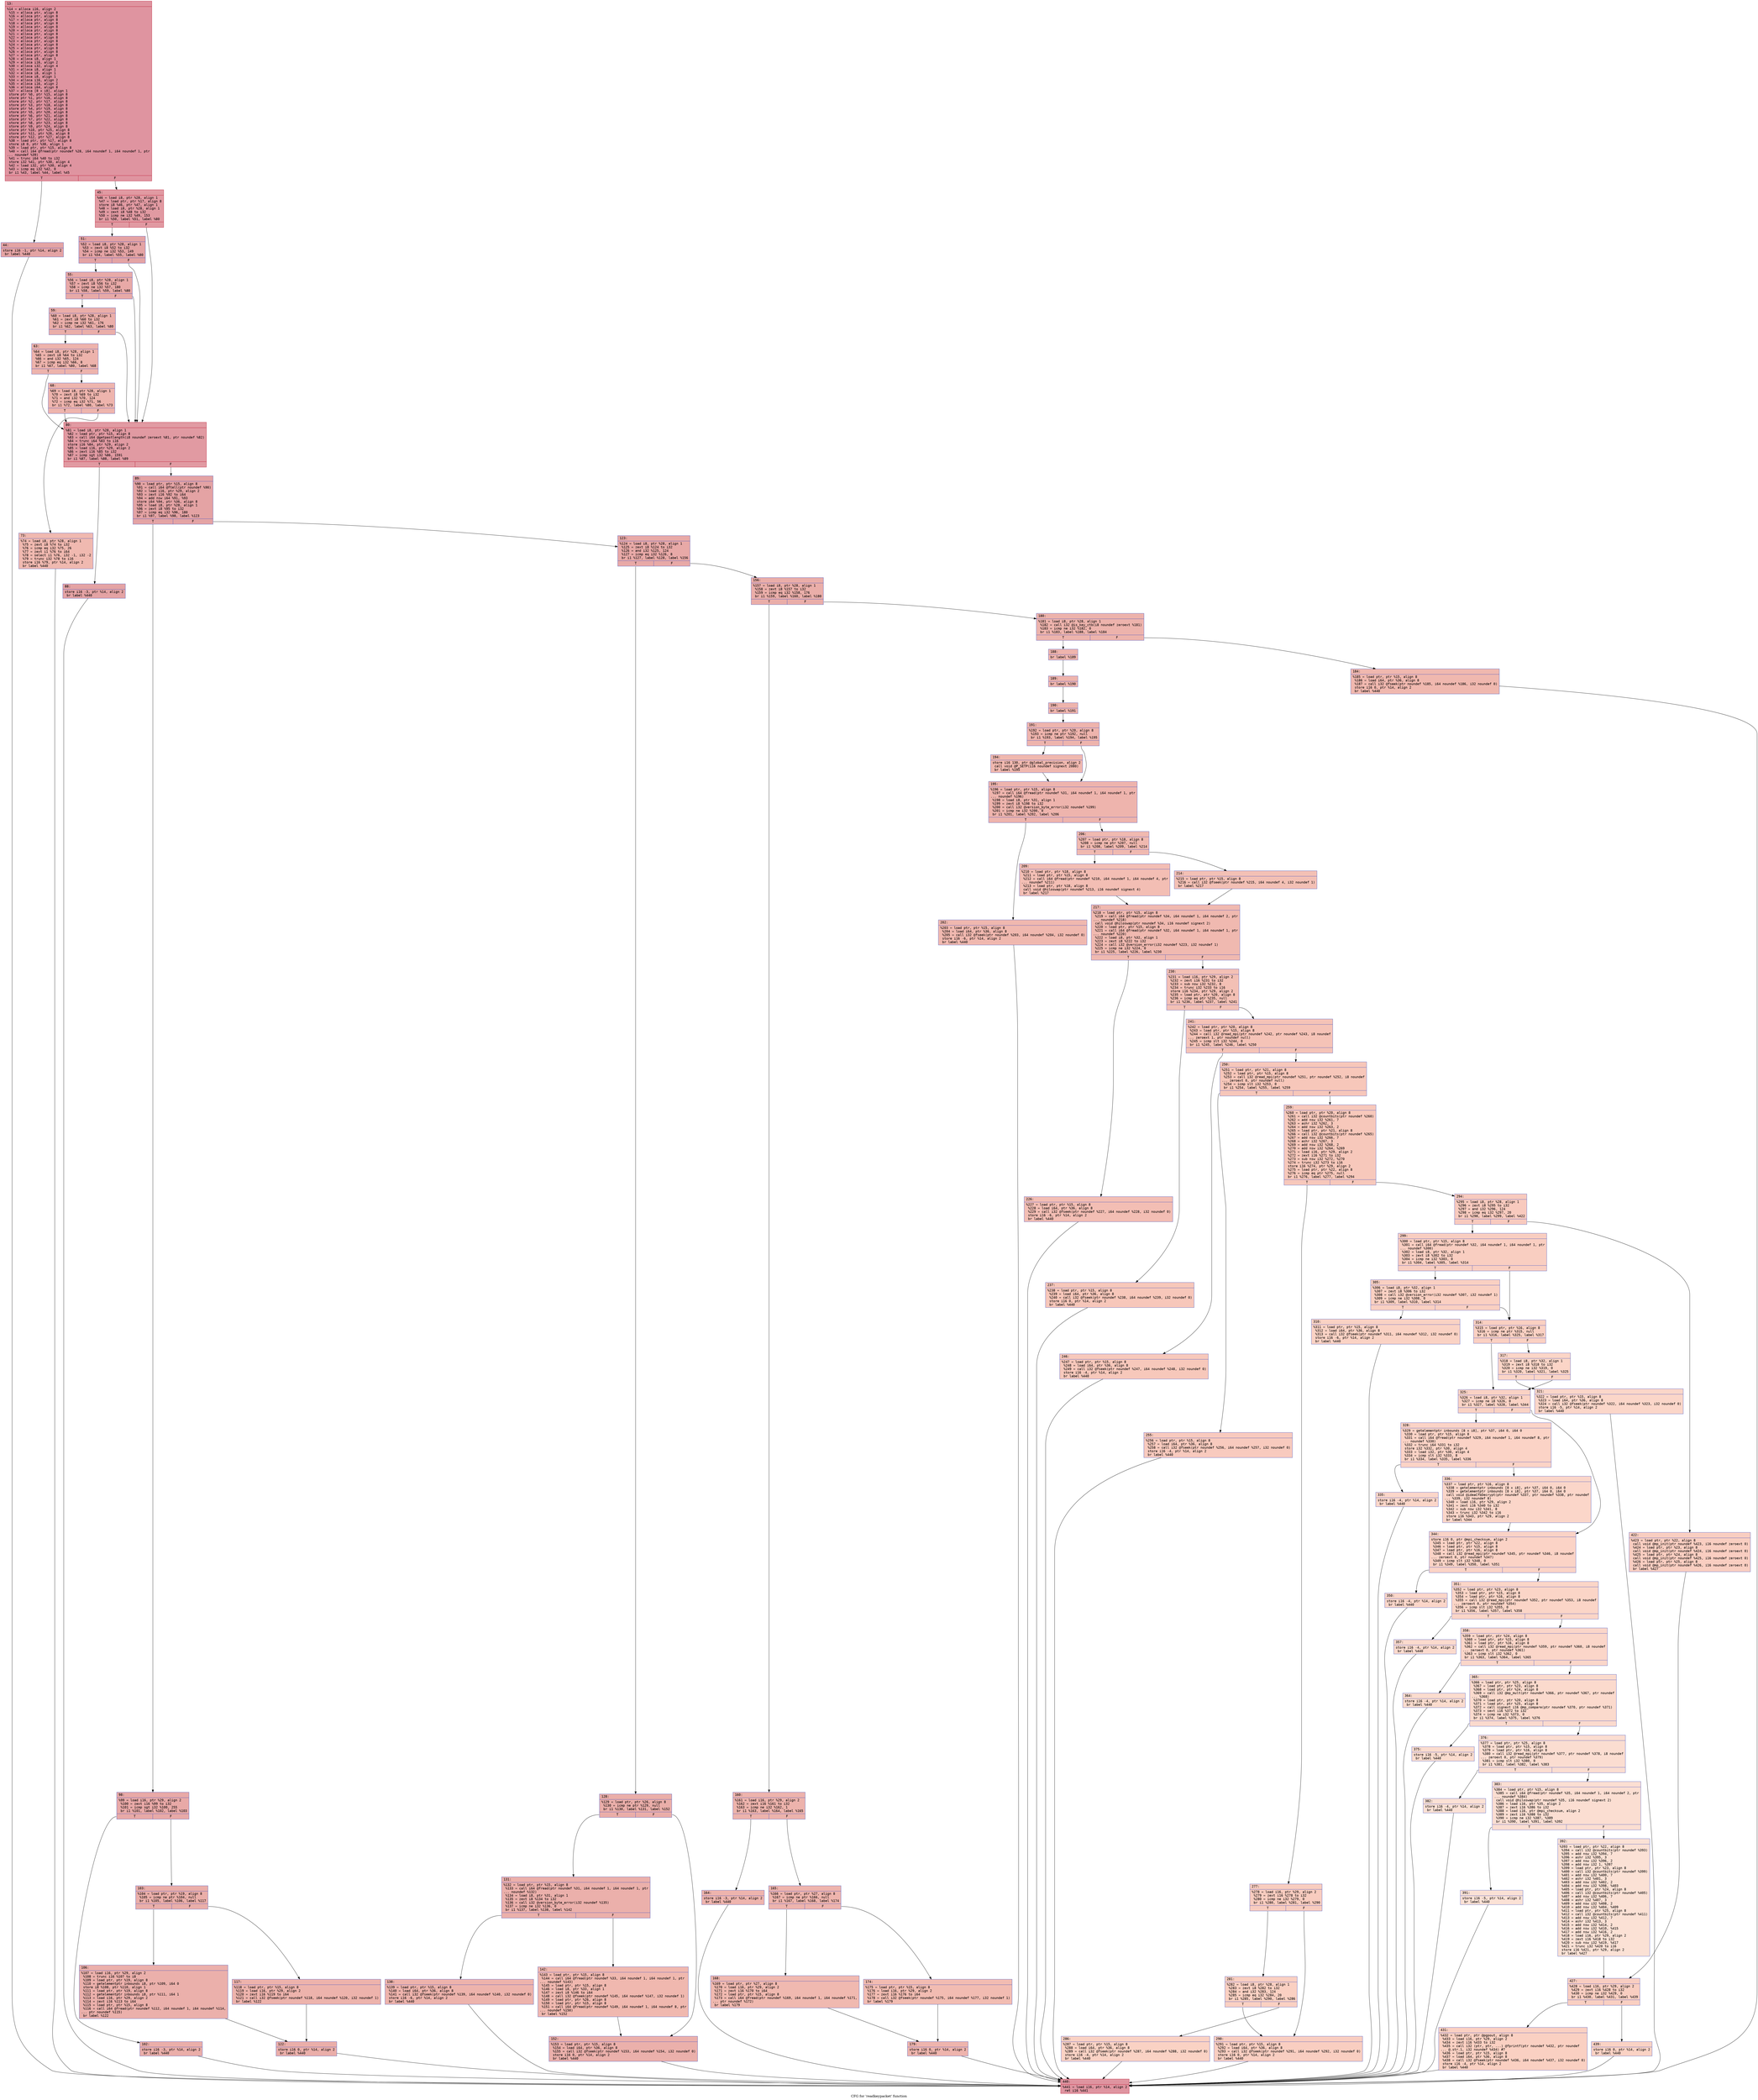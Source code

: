 digraph "CFG for 'readkeypacket' function" {
	label="CFG for 'readkeypacket' function";

	Node0x6000011f7a20 [shape=record,color="#b70d28ff", style=filled, fillcolor="#b70d2870" fontname="Courier",label="{13:\l|  %14 = alloca i16, align 2\l  %15 = alloca ptr, align 8\l  %16 = alloca ptr, align 8\l  %17 = alloca ptr, align 8\l  %18 = alloca ptr, align 8\l  %19 = alloca ptr, align 8\l  %20 = alloca ptr, align 8\l  %21 = alloca ptr, align 8\l  %22 = alloca ptr, align 8\l  %23 = alloca ptr, align 8\l  %24 = alloca ptr, align 8\l  %25 = alloca ptr, align 8\l  %26 = alloca ptr, align 8\l  %27 = alloca ptr, align 8\l  %28 = alloca i8, align 1\l  %29 = alloca i16, align 2\l  %30 = alloca i32, align 4\l  %31 = alloca i8, align 1\l  %32 = alloca i8, align 1\l  %33 = alloca i8, align 1\l  %34 = alloca i16, align 2\l  %35 = alloca i16, align 2\l  %36 = alloca i64, align 8\l  %37 = alloca [8 x i8], align 1\l  store ptr %0, ptr %15, align 8\l  store ptr %1, ptr %16, align 8\l  store ptr %2, ptr %17, align 8\l  store ptr %3, ptr %18, align 8\l  store ptr %4, ptr %19, align 8\l  store ptr %5, ptr %20, align 8\l  store ptr %6, ptr %21, align 8\l  store ptr %7, ptr %22, align 8\l  store ptr %8, ptr %23, align 8\l  store ptr %9, ptr %24, align 8\l  store ptr %10, ptr %25, align 8\l  store ptr %11, ptr %26, align 8\l  store ptr %12, ptr %27, align 8\l  %38 = load ptr, ptr %17, align 8\l  store i8 0, ptr %38, align 1\l  %39 = load ptr, ptr %15, align 8\l  %40 = call i64 @fread(ptr noundef %28, i64 noundef 1, i64 noundef 1, ptr\l... noundef %39)\l  %41 = trunc i64 %40 to i32\l  store i32 %41, ptr %30, align 4\l  %42 = load i32, ptr %30, align 4\l  %43 = icmp eq i32 %42, 0\l  br i1 %43, label %44, label %45\l|{<s0>T|<s1>F}}"];
	Node0x6000011f7a20:s0 -> Node0x6000011f7a70[tooltip="13 -> 44\nProbability 37.50%" ];
	Node0x6000011f7a20:s1 -> Node0x6000011f7ac0[tooltip="13 -> 45\nProbability 62.50%" ];
	Node0x6000011f7a70 [shape=record,color="#3d50c3ff", style=filled, fillcolor="#c32e3170" fontname="Courier",label="{44:\l|  store i16 -1, ptr %14, align 2\l  br label %440\l}"];
	Node0x6000011f7a70 -> Node0x6000011f14a0[tooltip="44 -> 440\nProbability 100.00%" ];
	Node0x6000011f7ac0 [shape=record,color="#b70d28ff", style=filled, fillcolor="#bb1b2c70" fontname="Courier",label="{45:\l|  %46 = load i8, ptr %28, align 1\l  %47 = load ptr, ptr %17, align 8\l  store i8 %46, ptr %47, align 1\l  %48 = load i8, ptr %28, align 1\l  %49 = zext i8 %48 to i32\l  %50 = icmp ne i32 %49, 153\l  br i1 %50, label %51, label %80\l|{<s0>T|<s1>F}}"];
	Node0x6000011f7ac0:s0 -> Node0x6000011f7b10[tooltip="45 -> 51\nProbability 50.00%" ];
	Node0x6000011f7ac0:s1 -> Node0x6000011f7cf0[tooltip="45 -> 80\nProbability 50.00%" ];
	Node0x6000011f7b10 [shape=record,color="#3d50c3ff", style=filled, fillcolor="#c32e3170" fontname="Courier",label="{51:\l|  %52 = load i8, ptr %28, align 1\l  %53 = zext i8 %52 to i32\l  %54 = icmp ne i32 %53, 149\l  br i1 %54, label %55, label %80\l|{<s0>T|<s1>F}}"];
	Node0x6000011f7b10:s0 -> Node0x6000011f7b60[tooltip="51 -> 55\nProbability 50.00%" ];
	Node0x6000011f7b10:s1 -> Node0x6000011f7cf0[tooltip="51 -> 80\nProbability 50.00%" ];
	Node0x6000011f7b60 [shape=record,color="#3d50c3ff", style=filled, fillcolor="#ca3b3770" fontname="Courier",label="{55:\l|  %56 = load i8, ptr %28, align 1\l  %57 = zext i8 %56 to i32\l  %58 = icmp ne i32 %57, 180\l  br i1 %58, label %59, label %80\l|{<s0>T|<s1>F}}"];
	Node0x6000011f7b60:s0 -> Node0x6000011f7bb0[tooltip="55 -> 59\nProbability 50.00%" ];
	Node0x6000011f7b60:s1 -> Node0x6000011f7cf0[tooltip="55 -> 80\nProbability 50.00%" ];
	Node0x6000011f7bb0 [shape=record,color="#3d50c3ff", style=filled, fillcolor="#d0473d70" fontname="Courier",label="{59:\l|  %60 = load i8, ptr %28, align 1\l  %61 = zext i8 %60 to i32\l  %62 = icmp ne i32 %61, 176\l  br i1 %62, label %63, label %80\l|{<s0>T|<s1>F}}"];
	Node0x6000011f7bb0:s0 -> Node0x6000011f7c00[tooltip="59 -> 63\nProbability 50.00%" ];
	Node0x6000011f7bb0:s1 -> Node0x6000011f7cf0[tooltip="59 -> 80\nProbability 50.00%" ];
	Node0x6000011f7c00 [shape=record,color="#3d50c3ff", style=filled, fillcolor="#d6524470" fontname="Courier",label="{63:\l|  %64 = load i8, ptr %28, align 1\l  %65 = zext i8 %64 to i32\l  %66 = and i32 %65, 124\l  %67 = icmp eq i32 %66, 8\l  br i1 %67, label %80, label %68\l|{<s0>T|<s1>F}}"];
	Node0x6000011f7c00:s0 -> Node0x6000011f7cf0[tooltip="63 -> 80\nProbability 50.00%" ];
	Node0x6000011f7c00:s1 -> Node0x6000011f7c50[tooltip="63 -> 68\nProbability 50.00%" ];
	Node0x6000011f7c50 [shape=record,color="#3d50c3ff", style=filled, fillcolor="#d8564670" fontname="Courier",label="{68:\l|  %69 = load i8, ptr %28, align 1\l  %70 = zext i8 %69 to i32\l  %71 = and i32 %70, 124\l  %72 = icmp eq i32 %71, 56\l  br i1 %72, label %80, label %73\l|{<s0>T|<s1>F}}"];
	Node0x6000011f7c50:s0 -> Node0x6000011f7cf0[tooltip="68 -> 80\nProbability 50.00%" ];
	Node0x6000011f7c50:s1 -> Node0x6000011f7ca0[tooltip="68 -> 73\nProbability 50.00%" ];
	Node0x6000011f7ca0 [shape=record,color="#3d50c3ff", style=filled, fillcolor="#de614d70" fontname="Courier",label="{73:\l|  %74 = load i8, ptr %28, align 1\l  %75 = zext i8 %74 to i32\l  %76 = icmp eq i32 %75, 26\l  %77 = zext i1 %76 to i64\l  %78 = select i1 %76, i32 -1, i32 -2\l  %79 = trunc i32 %78 to i16\l  store i16 %79, ptr %14, align 2\l  br label %440\l}"];
	Node0x6000011f7ca0 -> Node0x6000011f14a0[tooltip="73 -> 440\nProbability 100.00%" ];
	Node0x6000011f7cf0 [shape=record,color="#b70d28ff", style=filled, fillcolor="#bb1b2c70" fontname="Courier",label="{80:\l|  %81 = load i8, ptr %28, align 1\l  %82 = load ptr, ptr %15, align 8\l  %83 = call i64 @getpastlength(i8 noundef zeroext %81, ptr noundef %82)\l  %84 = trunc i64 %83 to i16\l  store i16 %84, ptr %29, align 2\l  %85 = load i16, ptr %29, align 2\l  %86 = zext i16 %85 to i32\l  %87 = icmp sgt i32 %86, 1591\l  br i1 %87, label %88, label %89\l|{<s0>T|<s1>F}}"];
	Node0x6000011f7cf0:s0 -> Node0x6000011f7d40[tooltip="80 -> 88\nProbability 50.00%" ];
	Node0x6000011f7cf0:s1 -> Node0x6000011f7d90[tooltip="80 -> 89\nProbability 50.00%" ];
	Node0x6000011f7d40 [shape=record,color="#3d50c3ff", style=filled, fillcolor="#c32e3170" fontname="Courier",label="{88:\l|  store i16 -3, ptr %14, align 2\l  br label %440\l}"];
	Node0x6000011f7d40 -> Node0x6000011f14a0[tooltip="88 -> 440\nProbability 100.00%" ];
	Node0x6000011f7d90 [shape=record,color="#3d50c3ff", style=filled, fillcolor="#c32e3170" fontname="Courier",label="{89:\l|  %90 = load ptr, ptr %15, align 8\l  %91 = call i64 @ftell(ptr noundef %90)\l  %92 = load i16, ptr %29, align 2\l  %93 = zext i16 %92 to i64\l  %94 = add nsw i64 %91, %93\l  store i64 %94, ptr %36, align 8\l  %95 = load i8, ptr %28, align 1\l  %96 = zext i8 %95 to i32\l  %97 = icmp eq i32 %96, 180\l  br i1 %97, label %98, label %123\l|{<s0>T|<s1>F}}"];
	Node0x6000011f7d90:s0 -> Node0x6000011f7de0[tooltip="89 -> 98\nProbability 50.00%" ];
	Node0x6000011f7d90:s1 -> Node0x6000011f0000[tooltip="89 -> 123\nProbability 50.00%" ];
	Node0x6000011f7de0 [shape=record,color="#3d50c3ff", style=filled, fillcolor="#ca3b3770" fontname="Courier",label="{98:\l|  %99 = load i16, ptr %29, align 2\l  %100 = zext i16 %99 to i32\l  %101 = icmp sgt i32 %100, 255\l  br i1 %101, label %102, label %103\l|{<s0>T|<s1>F}}"];
	Node0x6000011f7de0:s0 -> Node0x6000011f7e30[tooltip="98 -> 102\nProbability 50.00%" ];
	Node0x6000011f7de0:s1 -> Node0x6000011f7e80[tooltip="98 -> 103\nProbability 50.00%" ];
	Node0x6000011f7e30 [shape=record,color="#3d50c3ff", style=filled, fillcolor="#d0473d70" fontname="Courier",label="{102:\l|  store i16 -3, ptr %14, align 2\l  br label %440\l}"];
	Node0x6000011f7e30 -> Node0x6000011f14a0[tooltip="102 -> 440\nProbability 100.00%" ];
	Node0x6000011f7e80 [shape=record,color="#3d50c3ff", style=filled, fillcolor="#d0473d70" fontname="Courier",label="{103:\l|  %104 = load ptr, ptr %19, align 8\l  %105 = icmp ne ptr %104, null\l  br i1 %105, label %106, label %117\l|{<s0>T|<s1>F}}"];
	Node0x6000011f7e80:s0 -> Node0x6000011f7ed0[tooltip="103 -> 106\nProbability 62.50%" ];
	Node0x6000011f7e80:s1 -> Node0x6000011f7f20[tooltip="103 -> 117\nProbability 37.50%" ];
	Node0x6000011f7ed0 [shape=record,color="#3d50c3ff", style=filled, fillcolor="#d24b4070" fontname="Courier",label="{106:\l|  %107 = load i16, ptr %29, align 2\l  %108 = trunc i16 %107 to i8\l  %109 = load ptr, ptr %19, align 8\l  %110 = getelementptr inbounds i8, ptr %109, i64 0\l  store i8 %108, ptr %110, align 1\l  %111 = load ptr, ptr %19, align 8\l  %112 = getelementptr inbounds i8, ptr %111, i64 1\l  %113 = load i16, ptr %29, align 2\l  %114 = zext i16 %113 to i64\l  %115 = load ptr, ptr %15, align 8\l  %116 = call i64 @fread(ptr noundef %112, i64 noundef 1, i64 noundef %114,\l... ptr noundef %115)\l  br label %122\l}"];
	Node0x6000011f7ed0 -> Node0x6000011f7f70[tooltip="106 -> 122\nProbability 100.00%" ];
	Node0x6000011f7f20 [shape=record,color="#3d50c3ff", style=filled, fillcolor="#d6524470" fontname="Courier",label="{117:\l|  %118 = load ptr, ptr %15, align 8\l  %119 = load i16, ptr %29, align 2\l  %120 = zext i16 %119 to i64\l  %121 = call i32 @fseek(ptr noundef %118, i64 noundef %120, i32 noundef 1)\l  br label %122\l}"];
	Node0x6000011f7f20 -> Node0x6000011f7f70[tooltip="117 -> 122\nProbability 100.00%" ];
	Node0x6000011f7f70 [shape=record,color="#3d50c3ff", style=filled, fillcolor="#d0473d70" fontname="Courier",label="{122:\l|  store i16 0, ptr %14, align 2\l  br label %440\l}"];
	Node0x6000011f7f70 -> Node0x6000011f14a0[tooltip="122 -> 440\nProbability 100.00%" ];
	Node0x6000011f0000 [shape=record,color="#3d50c3ff", style=filled, fillcolor="#ca3b3770" fontname="Courier",label="{123:\l|  %124 = load i8, ptr %28, align 1\l  %125 = zext i8 %124 to i32\l  %126 = and i32 %125, 124\l  %127 = icmp eq i32 %126, 8\l  br i1 %127, label %128, label %156\l|{<s0>T|<s1>F}}"];
	Node0x6000011f0000:s0 -> Node0x6000011f0050[tooltip="123 -> 128\nProbability 50.00%" ];
	Node0x6000011f0000:s1 -> Node0x6000011f01e0[tooltip="123 -> 156\nProbability 50.00%" ];
	Node0x6000011f0050 [shape=record,color="#3d50c3ff", style=filled, fillcolor="#d0473d70" fontname="Courier",label="{128:\l|  %129 = load ptr, ptr %26, align 8\l  %130 = icmp ne ptr %129, null\l  br i1 %130, label %131, label %152\l|{<s0>T|<s1>F}}"];
	Node0x6000011f0050:s0 -> Node0x6000011f00a0[tooltip="128 -> 131\nProbability 62.50%" ];
	Node0x6000011f0050:s1 -> Node0x6000011f0190[tooltip="128 -> 152\nProbability 37.50%" ];
	Node0x6000011f00a0 [shape=record,color="#3d50c3ff", style=filled, fillcolor="#d24b4070" fontname="Courier",label="{131:\l|  %132 = load ptr, ptr %15, align 8\l  %133 = call i64 @fread(ptr noundef %31, i64 noundef 1, i64 noundef 1, ptr\l... noundef %132)\l  %134 = load i8, ptr %31, align 1\l  %135 = zext i8 %134 to i32\l  %136 = call i32 @version_byte_error(i32 noundef %135)\l  %137 = icmp ne i32 %136, 0\l  br i1 %137, label %138, label %142\l|{<s0>T|<s1>F}}"];
	Node0x6000011f00a0:s0 -> Node0x6000011f00f0[tooltip="131 -> 138\nProbability 62.50%" ];
	Node0x6000011f00a0:s1 -> Node0x6000011f0140[tooltip="131 -> 142\nProbability 37.50%" ];
	Node0x6000011f00f0 [shape=record,color="#3d50c3ff", style=filled, fillcolor="#d6524470" fontname="Courier",label="{138:\l|  %139 = load ptr, ptr %15, align 8\l  %140 = load i64, ptr %36, align 8\l  %141 = call i32 @fseek(ptr noundef %139, i64 noundef %140, i32 noundef 0)\l  store i16 -6, ptr %14, align 2\l  br label %440\l}"];
	Node0x6000011f00f0 -> Node0x6000011f14a0[tooltip="138 -> 440\nProbability 100.00%" ];
	Node0x6000011f0140 [shape=record,color="#3d50c3ff", style=filled, fillcolor="#dc5d4a70" fontname="Courier",label="{142:\l|  %143 = load ptr, ptr %15, align 8\l  %144 = call i64 @fread(ptr noundef %33, i64 noundef 1, i64 noundef 1, ptr\l... noundef %143)\l  %145 = load ptr, ptr %15, align 8\l  %146 = load i8, ptr %33, align 1\l  %147 = zext i8 %146 to i64\l  %148 = call i32 @fseek(ptr noundef %145, i64 noundef %147, i32 noundef 1)\l  %149 = load ptr, ptr %26, align 8\l  %150 = load ptr, ptr %15, align 8\l  %151 = call i64 @fread(ptr noundef %149, i64 noundef 1, i64 noundef 8, ptr\l... noundef %150)\l  br label %152\l}"];
	Node0x6000011f0140 -> Node0x6000011f0190[tooltip="142 -> 152\nProbability 100.00%" ];
	Node0x6000011f0190 [shape=record,color="#3d50c3ff", style=filled, fillcolor="#d24b4070" fontname="Courier",label="{152:\l|  %153 = load ptr, ptr %15, align 8\l  %154 = load i64, ptr %36, align 8\l  %155 = call i32 @fseek(ptr noundef %153, i64 noundef %154, i32 noundef 0)\l  store i16 0, ptr %14, align 2\l  br label %440\l}"];
	Node0x6000011f0190 -> Node0x6000011f14a0[tooltip="152 -> 440\nProbability 100.00%" ];
	Node0x6000011f01e0 [shape=record,color="#3d50c3ff", style=filled, fillcolor="#d0473d70" fontname="Courier",label="{156:\l|  %157 = load i8, ptr %28, align 1\l  %158 = zext i8 %157 to i32\l  %159 = icmp eq i32 %158, 176\l  br i1 %159, label %160, label %180\l|{<s0>T|<s1>F}}"];
	Node0x6000011f01e0:s0 -> Node0x6000011f0230[tooltip="156 -> 160\nProbability 50.00%" ];
	Node0x6000011f01e0:s1 -> Node0x6000011f0410[tooltip="156 -> 180\nProbability 50.00%" ];
	Node0x6000011f0230 [shape=record,color="#3d50c3ff", style=filled, fillcolor="#d6524470" fontname="Courier",label="{160:\l|  %161 = load i16, ptr %29, align 2\l  %162 = zext i16 %161 to i32\l  %163 = icmp ne i32 %162, 1\l  br i1 %163, label %164, label %165\l|{<s0>T|<s1>F}}"];
	Node0x6000011f0230:s0 -> Node0x6000011f0280[tooltip="160 -> 164\nProbability 50.00%" ];
	Node0x6000011f0230:s1 -> Node0x6000011f02d0[tooltip="160 -> 165\nProbability 50.00%" ];
	Node0x6000011f0280 [shape=record,color="#3d50c3ff", style=filled, fillcolor="#d8564670" fontname="Courier",label="{164:\l|  store i16 -3, ptr %14, align 2\l  br label %440\l}"];
	Node0x6000011f0280 -> Node0x6000011f14a0[tooltip="164 -> 440\nProbability 100.00%" ];
	Node0x6000011f02d0 [shape=record,color="#3d50c3ff", style=filled, fillcolor="#d8564670" fontname="Courier",label="{165:\l|  %166 = load ptr, ptr %27, align 8\l  %167 = icmp ne ptr %166, null\l  br i1 %167, label %168, label %174\l|{<s0>T|<s1>F}}"];
	Node0x6000011f02d0:s0 -> Node0x6000011f0320[tooltip="165 -> 168\nProbability 62.50%" ];
	Node0x6000011f02d0:s1 -> Node0x6000011f0370[tooltip="165 -> 174\nProbability 37.50%" ];
	Node0x6000011f0320 [shape=record,color="#3d50c3ff", style=filled, fillcolor="#de614d70" fontname="Courier",label="{168:\l|  %169 = load ptr, ptr %27, align 8\l  %170 = load i16, ptr %29, align 2\l  %171 = zext i16 %170 to i64\l  %172 = load ptr, ptr %15, align 8\l  %173 = call i64 @fread(ptr noundef %169, i64 noundef 1, i64 noundef %171,\l... ptr noundef %172)\l  br label %179\l}"];
	Node0x6000011f0320 -> Node0x6000011f03c0[tooltip="168 -> 179\nProbability 100.00%" ];
	Node0x6000011f0370 [shape=record,color="#3d50c3ff", style=filled, fillcolor="#e1675170" fontname="Courier",label="{174:\l|  %175 = load ptr, ptr %15, align 8\l  %176 = load i16, ptr %29, align 2\l  %177 = zext i16 %176 to i64\l  %178 = call i32 @fseek(ptr noundef %175, i64 noundef %177, i32 noundef 1)\l  br label %179\l}"];
	Node0x6000011f0370 -> Node0x6000011f03c0[tooltip="174 -> 179\nProbability 100.00%" ];
	Node0x6000011f03c0 [shape=record,color="#3d50c3ff", style=filled, fillcolor="#d8564670" fontname="Courier",label="{179:\l|  store i16 0, ptr %14, align 2\l  br label %440\l}"];
	Node0x6000011f03c0 -> Node0x6000011f14a0[tooltip="179 -> 440\nProbability 100.00%" ];
	Node0x6000011f0410 [shape=record,color="#3d50c3ff", style=filled, fillcolor="#d6524470" fontname="Courier",label="{180:\l|  %181 = load i8, ptr %28, align 1\l  %182 = call i32 @is_key_ctb(i8 noundef zeroext %181)\l  %183 = icmp ne i32 %182, 0\l  br i1 %183, label %188, label %184\l|{<s0>T|<s1>F}}"];
	Node0x6000011f0410:s0 -> Node0x6000011f04b0[tooltip="180 -> 188\nProbability 62.50%" ];
	Node0x6000011f0410:s1 -> Node0x6000011f0460[tooltip="180 -> 184\nProbability 37.50%" ];
	Node0x6000011f0460 [shape=record,color="#3d50c3ff", style=filled, fillcolor="#dc5d4a70" fontname="Courier",label="{184:\l|  %185 = load ptr, ptr %15, align 8\l  %186 = load i64, ptr %36, align 8\l  %187 = call i32 @fseek(ptr noundef %185, i64 noundef %186, i32 noundef 0)\l  store i16 0, ptr %14, align 2\l  br label %440\l}"];
	Node0x6000011f0460 -> Node0x6000011f14a0[tooltip="184 -> 440\nProbability 100.00%" ];
	Node0x6000011f04b0 [shape=record,color="#3d50c3ff", style=filled, fillcolor="#d8564670" fontname="Courier",label="{188:\l|  br label %189\l}"];
	Node0x6000011f04b0 -> Node0x6000011f0500[tooltip="188 -> 189\nProbability 100.00%" ];
	Node0x6000011f0500 [shape=record,color="#3d50c3ff", style=filled, fillcolor="#d8564670" fontname="Courier",label="{189:\l|  br label %190\l}"];
	Node0x6000011f0500 -> Node0x6000011f0550[tooltip="189 -> 190\nProbability 100.00%" ];
	Node0x6000011f0550 [shape=record,color="#3d50c3ff", style=filled, fillcolor="#d8564670" fontname="Courier",label="{190:\l|  br label %191\l}"];
	Node0x6000011f0550 -> Node0x6000011f05a0[tooltip="190 -> 191\nProbability 100.00%" ];
	Node0x6000011f05a0 [shape=record,color="#3d50c3ff", style=filled, fillcolor="#d8564670" fontname="Courier",label="{191:\l|  %192 = load ptr, ptr %20, align 8\l  %193 = icmp ne ptr %192, null\l  br i1 %193, label %194, label %195\l|{<s0>T|<s1>F}}"];
	Node0x6000011f05a0:s0 -> Node0x6000011f05f0[tooltip="191 -> 194\nProbability 62.50%" ];
	Node0x6000011f05a0:s1 -> Node0x6000011f0640[tooltip="191 -> 195\nProbability 37.50%" ];
	Node0x6000011f05f0 [shape=record,color="#3d50c3ff", style=filled, fillcolor="#dc5d4a70" fontname="Courier",label="{194:\l|  store i16 130, ptr @global_precision, align 2\l  call void @P_SETP(i16 noundef signext 2080)\l  br label %195\l}"];
	Node0x6000011f05f0 -> Node0x6000011f0640[tooltip="194 -> 195\nProbability 100.00%" ];
	Node0x6000011f0640 [shape=record,color="#3d50c3ff", style=filled, fillcolor="#d8564670" fontname="Courier",label="{195:\l|  %196 = load ptr, ptr %15, align 8\l  %197 = call i64 @fread(ptr noundef %31, i64 noundef 1, i64 noundef 1, ptr\l... noundef %196)\l  %198 = load i8, ptr %31, align 1\l  %199 = zext i8 %198 to i32\l  %200 = call i32 @version_byte_error(i32 noundef %199)\l  %201 = icmp ne i32 %200, 0\l  br i1 %201, label %202, label %206\l|{<s0>T|<s1>F}}"];
	Node0x6000011f0640:s0 -> Node0x6000011f0690[tooltip="195 -> 202\nProbability 62.50%" ];
	Node0x6000011f0640:s1 -> Node0x6000011f06e0[tooltip="195 -> 206\nProbability 37.50%" ];
	Node0x6000011f0690 [shape=record,color="#3d50c3ff", style=filled, fillcolor="#dc5d4a70" fontname="Courier",label="{202:\l|  %203 = load ptr, ptr %15, align 8\l  %204 = load i64, ptr %36, align 8\l  %205 = call i32 @fseek(ptr noundef %203, i64 noundef %204, i32 noundef 0)\l  store i16 -6, ptr %14, align 2\l  br label %440\l}"];
	Node0x6000011f0690 -> Node0x6000011f14a0[tooltip="202 -> 440\nProbability 100.00%" ];
	Node0x6000011f06e0 [shape=record,color="#3d50c3ff", style=filled, fillcolor="#de614d70" fontname="Courier",label="{206:\l|  %207 = load ptr, ptr %18, align 8\l  %208 = icmp ne ptr %207, null\l  br i1 %208, label %209, label %214\l|{<s0>T|<s1>F}}"];
	Node0x6000011f06e0:s0 -> Node0x6000011f0730[tooltip="206 -> 209\nProbability 62.50%" ];
	Node0x6000011f06e0:s1 -> Node0x6000011f0780[tooltip="206 -> 214\nProbability 37.50%" ];
	Node0x6000011f0730 [shape=record,color="#3d50c3ff", style=filled, fillcolor="#e36c5570" fontname="Courier",label="{209:\l|  %210 = load ptr, ptr %18, align 8\l  %211 = load ptr, ptr %15, align 8\l  %212 = call i64 @fread(ptr noundef %210, i64 noundef 1, i64 noundef 4, ptr\l... noundef %211)\l  %213 = load ptr, ptr %18, align 8\l  call void @hiloswap(ptr noundef %213, i16 noundef signext 4)\l  br label %217\l}"];
	Node0x6000011f0730 -> Node0x6000011f07d0[tooltip="209 -> 217\nProbability 100.00%" ];
	Node0x6000011f0780 [shape=record,color="#3d50c3ff", style=filled, fillcolor="#e5705870" fontname="Courier",label="{214:\l|  %215 = load ptr, ptr %15, align 8\l  %216 = call i32 @fseek(ptr noundef %215, i64 noundef 4, i32 noundef 1)\l  br label %217\l}"];
	Node0x6000011f0780 -> Node0x6000011f07d0[tooltip="214 -> 217\nProbability 100.00%" ];
	Node0x6000011f07d0 [shape=record,color="#3d50c3ff", style=filled, fillcolor="#de614d70" fontname="Courier",label="{217:\l|  %218 = load ptr, ptr %15, align 8\l  %219 = call i64 @fread(ptr noundef %34, i64 noundef 1, i64 noundef 2, ptr\l... noundef %218)\l  call void @hiloswap(ptr noundef %34, i16 noundef signext 2)\l  %220 = load ptr, ptr %15, align 8\l  %221 = call i64 @fread(ptr noundef %32, i64 noundef 1, i64 noundef 1, ptr\l... noundef %220)\l  %222 = load i8, ptr %32, align 1\l  %223 = zext i8 %222 to i32\l  %224 = call i32 @version_error(i32 noundef %223, i32 noundef 1)\l  %225 = icmp ne i32 %224, 0\l  br i1 %225, label %226, label %230\l|{<s0>T|<s1>F}}"];
	Node0x6000011f07d0:s0 -> Node0x6000011f0820[tooltip="217 -> 226\nProbability 62.50%" ];
	Node0x6000011f07d0:s1 -> Node0x6000011f0870[tooltip="217 -> 230\nProbability 37.50%" ];
	Node0x6000011f0820 [shape=record,color="#3d50c3ff", style=filled, fillcolor="#e36c5570" fontname="Courier",label="{226:\l|  %227 = load ptr, ptr %15, align 8\l  %228 = load i64, ptr %36, align 8\l  %229 = call i32 @fseek(ptr noundef %227, i64 noundef %228, i32 noundef 0)\l  store i16 -6, ptr %14, align 2\l  br label %440\l}"];
	Node0x6000011f0820 -> Node0x6000011f14a0[tooltip="226 -> 440\nProbability 100.00%" ];
	Node0x6000011f0870 [shape=record,color="#3d50c3ff", style=filled, fillcolor="#e5705870" fontname="Courier",label="{230:\l|  %231 = load i16, ptr %29, align 2\l  %232 = zext i16 %231 to i32\l  %233 = sub nsw i32 %232, 8\l  %234 = trunc i32 %233 to i16\l  store i16 %234, ptr %29, align 2\l  %235 = load ptr, ptr %20, align 8\l  %236 = icmp eq ptr %235, null\l  br i1 %236, label %237, label %241\l|{<s0>T|<s1>F}}"];
	Node0x6000011f0870:s0 -> Node0x6000011f08c0[tooltip="230 -> 237\nProbability 37.50%" ];
	Node0x6000011f0870:s1 -> Node0x6000011f0910[tooltip="230 -> 241\nProbability 62.50%" ];
	Node0x6000011f08c0 [shape=record,color="#3d50c3ff", style=filled, fillcolor="#ec7f6370" fontname="Courier",label="{237:\l|  %238 = load ptr, ptr %15, align 8\l  %239 = load i64, ptr %36, align 8\l  %240 = call i32 @fseek(ptr noundef %238, i64 noundef %239, i32 noundef 0)\l  store i16 0, ptr %14, align 2\l  br label %440\l}"];
	Node0x6000011f08c0 -> Node0x6000011f14a0[tooltip="237 -> 440\nProbability 100.00%" ];
	Node0x6000011f0910 [shape=record,color="#3d50c3ff", style=filled, fillcolor="#e8765c70" fontname="Courier",label="{241:\l|  %242 = load ptr, ptr %20, align 8\l  %243 = load ptr, ptr %15, align 8\l  %244 = call i32 @read_mpi(ptr noundef %242, ptr noundef %243, i8 noundef\l... zeroext 1, ptr noundef null)\l  %245 = icmp slt i32 %244, 0\l  br i1 %245, label %246, label %250\l|{<s0>T|<s1>F}}"];
	Node0x6000011f0910:s0 -> Node0x6000011f0960[tooltip="241 -> 246\nProbability 37.50%" ];
	Node0x6000011f0910:s1 -> Node0x6000011f09b0[tooltip="241 -> 250\nProbability 62.50%" ];
	Node0x6000011f0960 [shape=record,color="#3d50c3ff", style=filled, fillcolor="#ed836670" fontname="Courier",label="{246:\l|  %247 = load ptr, ptr %15, align 8\l  %248 = load i64, ptr %36, align 8\l  %249 = call i32 @fseek(ptr noundef %247, i64 noundef %248, i32 noundef 0)\l  store i16 -4, ptr %14, align 2\l  br label %440\l}"];
	Node0x6000011f0960 -> Node0x6000011f14a0[tooltip="246 -> 440\nProbability 100.00%" ];
	Node0x6000011f09b0 [shape=record,color="#3d50c3ff", style=filled, fillcolor="#ec7f6370" fontname="Courier",label="{250:\l|  %251 = load ptr, ptr %21, align 8\l  %252 = load ptr, ptr %15, align 8\l  %253 = call i32 @read_mpi(ptr noundef %251, ptr noundef %252, i8 noundef\l... zeroext 0, ptr noundef null)\l  %254 = icmp slt i32 %253, 0\l  br i1 %254, label %255, label %259\l|{<s0>T|<s1>F}}"];
	Node0x6000011f09b0:s0 -> Node0x6000011f0a00[tooltip="250 -> 255\nProbability 37.50%" ];
	Node0x6000011f09b0:s1 -> Node0x6000011f0a50[tooltip="250 -> 259\nProbability 62.50%" ];
	Node0x6000011f0a00 [shape=record,color="#3d50c3ff", style=filled, fillcolor="#ef886b70" fontname="Courier",label="{255:\l|  %256 = load ptr, ptr %15, align 8\l  %257 = load i64, ptr %36, align 8\l  %258 = call i32 @fseek(ptr noundef %256, i64 noundef %257, i32 noundef 0)\l  store i16 -4, ptr %14, align 2\l  br label %440\l}"];
	Node0x6000011f0a00 -> Node0x6000011f14a0[tooltip="255 -> 440\nProbability 100.00%" ];
	Node0x6000011f0a50 [shape=record,color="#3d50c3ff", style=filled, fillcolor="#ed836670" fontname="Courier",label="{259:\l|  %260 = load ptr, ptr %20, align 8\l  %261 = call i32 @countbits(ptr noundef %260)\l  %262 = add nsw i32 %261, 7\l  %263 = ashr i32 %262, 3\l  %264 = add nsw i32 %263, 2\l  %265 = load ptr, ptr %21, align 8\l  %266 = call i32 @countbits(ptr noundef %265)\l  %267 = add nsw i32 %266, 7\l  %268 = ashr i32 %267, 3\l  %269 = add nsw i32 %268, 2\l  %270 = add nsw i32 %264, %269\l  %271 = load i16, ptr %29, align 2\l  %272 = zext i16 %271 to i32\l  %273 = sub nsw i32 %272, %270\l  %274 = trunc i32 %273 to i16\l  store i16 %274, ptr %29, align 2\l  %275 = load ptr, ptr %22, align 8\l  %276 = icmp eq ptr %275, null\l  br i1 %276, label %277, label %294\l|{<s0>T|<s1>F}}"];
	Node0x6000011f0a50:s0 -> Node0x6000011f0aa0[tooltip="259 -> 277\nProbability 37.50%" ];
	Node0x6000011f0a50:s1 -> Node0x6000011f0be0[tooltip="259 -> 294\nProbability 62.50%" ];
	Node0x6000011f0aa0 [shape=record,color="#3d50c3ff", style=filled, fillcolor="#f08b6e70" fontname="Courier",label="{277:\l|  %278 = load i16, ptr %29, align 2\l  %279 = zext i16 %278 to i32\l  %280 = icmp ne i32 %279, 0\l  br i1 %280, label %281, label %290\l|{<s0>T|<s1>F}}"];
	Node0x6000011f0aa0:s0 -> Node0x6000011f0af0[tooltip="277 -> 281\nProbability 62.50%" ];
	Node0x6000011f0aa0:s1 -> Node0x6000011f0b90[tooltip="277 -> 290\nProbability 37.50%" ];
	Node0x6000011f0af0 [shape=record,color="#3d50c3ff", style=filled, fillcolor="#f3947570" fontname="Courier",label="{281:\l|  %282 = load i8, ptr %28, align 1\l  %283 = zext i8 %282 to i32\l  %284 = and i32 %283, 124\l  %285 = icmp eq i32 %284, 20\l  br i1 %285, label %290, label %286\l|{<s0>T|<s1>F}}"];
	Node0x6000011f0af0:s0 -> Node0x6000011f0b90[tooltip="281 -> 290\nProbability 50.00%" ];
	Node0x6000011f0af0:s1 -> Node0x6000011f0b40[tooltip="281 -> 286\nProbability 50.00%" ];
	Node0x6000011f0b40 [shape=record,color="#3d50c3ff", style=filled, fillcolor="#f4987a70" fontname="Courier",label="{286:\l|  %287 = load ptr, ptr %15, align 8\l  %288 = load i64, ptr %36, align 8\l  %289 = call i32 @fseek(ptr noundef %287, i64 noundef %288, i32 noundef 0)\l  store i16 -4, ptr %14, align 2\l  br label %440\l}"];
	Node0x6000011f0b40 -> Node0x6000011f14a0[tooltip="286 -> 440\nProbability 100.00%" ];
	Node0x6000011f0b90 [shape=record,color="#3d50c3ff", style=filled, fillcolor="#f2907270" fontname="Courier",label="{290:\l|  %291 = load ptr, ptr %15, align 8\l  %292 = load i64, ptr %36, align 8\l  %293 = call i32 @fseek(ptr noundef %291, i64 noundef %292, i32 noundef 0)\l  store i16 0, ptr %14, align 2\l  br label %440\l}"];
	Node0x6000011f0b90 -> Node0x6000011f14a0[tooltip="290 -> 440\nProbability 100.00%" ];
	Node0x6000011f0be0 [shape=record,color="#3d50c3ff", style=filled, fillcolor="#ef886b70" fontname="Courier",label="{294:\l|  %295 = load i8, ptr %28, align 1\l  %296 = zext i8 %295 to i32\l  %297 = and i32 %296, 124\l  %298 = icmp eq i32 %297, 20\l  br i1 %298, label %299, label %422\l|{<s0>T|<s1>F}}"];
	Node0x6000011f0be0:s0 -> Node0x6000011f0c30[tooltip="294 -> 299\nProbability 50.00%" ];
	Node0x6000011f0be0:s1 -> Node0x6000011f1360[tooltip="294 -> 422\nProbability 50.00%" ];
	Node0x6000011f0c30 [shape=record,color="#3d50c3ff", style=filled, fillcolor="#f2907270" fontname="Courier",label="{299:\l|  %300 = load ptr, ptr %15, align 8\l  %301 = call i64 @fread(ptr noundef %32, i64 noundef 1, i64 noundef 1, ptr\l... noundef %300)\l  %302 = load i8, ptr %32, align 1\l  %303 = zext i8 %302 to i32\l  %304 = icmp ne i32 %303, 0\l  br i1 %304, label %305, label %314\l|{<s0>T|<s1>F}}"];
	Node0x6000011f0c30:s0 -> Node0x6000011f0c80[tooltip="299 -> 305\nProbability 62.50%" ];
	Node0x6000011f0c30:s1 -> Node0x6000011f0d20[tooltip="299 -> 314\nProbability 37.50%" ];
	Node0x6000011f0c80 [shape=record,color="#3d50c3ff", style=filled, fillcolor="#f3947570" fontname="Courier",label="{305:\l|  %306 = load i8, ptr %32, align 1\l  %307 = zext i8 %306 to i32\l  %308 = call i32 @version_error(i32 noundef %307, i32 noundef 1)\l  %309 = icmp ne i32 %308, 0\l  br i1 %309, label %310, label %314\l|{<s0>T|<s1>F}}"];
	Node0x6000011f0c80:s0 -> Node0x6000011f0cd0[tooltip="305 -> 310\nProbability 62.50%" ];
	Node0x6000011f0c80:s1 -> Node0x6000011f0d20[tooltip="305 -> 314\nProbability 37.50%" ];
	Node0x6000011f0cd0 [shape=record,color="#3d50c3ff", style=filled, fillcolor="#f4987a70" fontname="Courier",label="{310:\l|  %311 = load ptr, ptr %15, align 8\l  %312 = load i64, ptr %36, align 8\l  %313 = call i32 @fseek(ptr noundef %311, i64 noundef %312, i32 noundef 0)\l  store i16 -6, ptr %14, align 2\l  br label %440\l}"];
	Node0x6000011f0cd0 -> Node0x6000011f14a0[tooltip="310 -> 440\nProbability 100.00%" ];
	Node0x6000011f0d20 [shape=record,color="#3d50c3ff", style=filled, fillcolor="#f3947570" fontname="Courier",label="{314:\l|  %315 = load ptr, ptr %16, align 8\l  %316 = icmp ne ptr %315, null\l  br i1 %316, label %325, label %317\l|{<s0>T|<s1>F}}"];
	Node0x6000011f0d20:s0 -> Node0x6000011f0e10[tooltip="314 -> 325\nProbability 62.50%" ];
	Node0x6000011f0d20:s1 -> Node0x6000011f0d70[tooltip="314 -> 317\nProbability 37.50%" ];
	Node0x6000011f0d70 [shape=record,color="#3d50c3ff", style=filled, fillcolor="#f5a08170" fontname="Courier",label="{317:\l|  %318 = load i8, ptr %32, align 1\l  %319 = zext i8 %318 to i32\l  %320 = icmp ne i32 %319, 0\l  br i1 %320, label %321, label %325\l|{<s0>T|<s1>F}}"];
	Node0x6000011f0d70:s0 -> Node0x6000011f0dc0[tooltip="317 -> 321\nProbability 62.50%" ];
	Node0x6000011f0d70:s1 -> Node0x6000011f0e10[tooltip="317 -> 325\nProbability 37.50%" ];
	Node0x6000011f0dc0 [shape=record,color="#3d50c3ff", style=filled, fillcolor="#f6a38570" fontname="Courier",label="{321:\l|  %322 = load ptr, ptr %15, align 8\l  %323 = load i64, ptr %36, align 8\l  %324 = call i32 @fseek(ptr noundef %322, i64 noundef %323, i32 noundef 0)\l  store i16 -5, ptr %14, align 2\l  br label %440\l}"];
	Node0x6000011f0dc0 -> Node0x6000011f14a0[tooltip="321 -> 440\nProbability 100.00%" ];
	Node0x6000011f0e10 [shape=record,color="#3d50c3ff", style=filled, fillcolor="#f4987a70" fontname="Courier",label="{325:\l|  %326 = load i8, ptr %32, align 1\l  %327 = icmp ne i8 %326, 0\l  br i1 %327, label %328, label %344\l|{<s0>T|<s1>F}}"];
	Node0x6000011f0e10:s0 -> Node0x6000011f0e60[tooltip="325 -> 328\nProbability 62.50%" ];
	Node0x6000011f0e10:s1 -> Node0x6000011f0f50[tooltip="325 -> 344\nProbability 37.50%" ];
	Node0x6000011f0e60 [shape=record,color="#3d50c3ff", style=filled, fillcolor="#f59c7d70" fontname="Courier",label="{328:\l|  %329 = getelementptr inbounds [8 x i8], ptr %37, i64 0, i64 0\l  %330 = load ptr, ptr %15, align 8\l  %331 = call i64 @fread(ptr noundef %329, i64 noundef 1, i64 noundef 8, ptr\l... noundef %330)\l  %332 = trunc i64 %331 to i32\l  store i32 %332, ptr %30, align 4\l  %333 = load i32, ptr %30, align 4\l  %334 = icmp slt i32 %333, 8\l  br i1 %334, label %335, label %336\l|{<s0>T|<s1>F}}"];
	Node0x6000011f0e60:s0 -> Node0x6000011f0eb0[tooltip="328 -> 335\nProbability 50.00%" ];
	Node0x6000011f0e60:s1 -> Node0x6000011f0f00[tooltip="328 -> 336\nProbability 50.00%" ];
	Node0x6000011f0eb0 [shape=record,color="#3d50c3ff", style=filled, fillcolor="#f6a38570" fontname="Courier",label="{335:\l|  store i16 -4, ptr %14, align 2\l  br label %440\l}"];
	Node0x6000011f0eb0 -> Node0x6000011f14a0[tooltip="335 -> 440\nProbability 100.00%" ];
	Node0x6000011f0f00 [shape=record,color="#3d50c3ff", style=filled, fillcolor="#f6a38570" fontname="Courier",label="{336:\l|  %337 = load ptr, ptr %16, align 8\l  %338 = getelementptr inbounds [8 x i8], ptr %37, i64 0, i64 0\l  %339 = getelementptr inbounds [8 x i8], ptr %37, i64 0, i64 0\l  call void @ideaCfbDecrypt(ptr noundef %337, ptr noundef %338, ptr noundef\l... %339, i32 noundef 8)\l  %340 = load i16, ptr %29, align 2\l  %341 = zext i16 %340 to i32\l  %342 = sub nsw i32 %341, 8\l  %343 = trunc i32 %342 to i16\l  store i16 %343, ptr %29, align 2\l  br label %344\l}"];
	Node0x6000011f0f00 -> Node0x6000011f0f50[tooltip="336 -> 344\nProbability 100.00%" ];
	Node0x6000011f0f50 [shape=record,color="#3d50c3ff", style=filled, fillcolor="#f59c7d70" fontname="Courier",label="{344:\l|  store i16 0, ptr @mpi_checksum, align 2\l  %345 = load ptr, ptr %22, align 8\l  %346 = load ptr, ptr %15, align 8\l  %347 = load ptr, ptr %16, align 8\l  %348 = call i32 @read_mpi(ptr noundef %345, ptr noundef %346, i8 noundef\l... zeroext 0, ptr noundef %347)\l  %349 = icmp slt i32 %348, 0\l  br i1 %349, label %350, label %351\l|{<s0>T|<s1>F}}"];
	Node0x6000011f0f50:s0 -> Node0x6000011f0fa0[tooltip="344 -> 350\nProbability 37.50%" ];
	Node0x6000011f0f50:s1 -> Node0x6000011f0ff0[tooltip="344 -> 351\nProbability 62.50%" ];
	Node0x6000011f0fa0 [shape=record,color="#3d50c3ff", style=filled, fillcolor="#f6a38570" fontname="Courier",label="{350:\l|  store i16 -4, ptr %14, align 2\l  br label %440\l}"];
	Node0x6000011f0fa0 -> Node0x6000011f14a0[tooltip="350 -> 440\nProbability 100.00%" ];
	Node0x6000011f0ff0 [shape=record,color="#3d50c3ff", style=filled, fillcolor="#f5a08170" fontname="Courier",label="{351:\l|  %352 = load ptr, ptr %23, align 8\l  %353 = load ptr, ptr %15, align 8\l  %354 = load ptr, ptr %16, align 8\l  %355 = call i32 @read_mpi(ptr noundef %352, ptr noundef %353, i8 noundef\l... zeroext 0, ptr noundef %354)\l  %356 = icmp slt i32 %355, 0\l  br i1 %356, label %357, label %358\l|{<s0>T|<s1>F}}"];
	Node0x6000011f0ff0:s0 -> Node0x6000011f1040[tooltip="351 -> 357\nProbability 37.50%" ];
	Node0x6000011f0ff0:s1 -> Node0x6000011f1090[tooltip="351 -> 358\nProbability 62.50%" ];
	Node0x6000011f1040 [shape=record,color="#3d50c3ff", style=filled, fillcolor="#f7ac8e70" fontname="Courier",label="{357:\l|  store i16 -4, ptr %14, align 2\l  br label %440\l}"];
	Node0x6000011f1040 -> Node0x6000011f14a0[tooltip="357 -> 440\nProbability 100.00%" ];
	Node0x6000011f1090 [shape=record,color="#3d50c3ff", style=filled, fillcolor="#f6a38570" fontname="Courier",label="{358:\l|  %359 = load ptr, ptr %24, align 8\l  %360 = load ptr, ptr %15, align 8\l  %361 = load ptr, ptr %16, align 8\l  %362 = call i32 @read_mpi(ptr noundef %359, ptr noundef %360, i8 noundef\l... zeroext 0, ptr noundef %361)\l  %363 = icmp slt i32 %362, 0\l  br i1 %363, label %364, label %365\l|{<s0>T|<s1>F}}"];
	Node0x6000011f1090:s0 -> Node0x6000011f10e0[tooltip="358 -> 364\nProbability 37.50%" ];
	Node0x6000011f1090:s1 -> Node0x6000011f1130[tooltip="358 -> 365\nProbability 62.50%" ];
	Node0x6000011f10e0 [shape=record,color="#3d50c3ff", style=filled, fillcolor="#f7af9170" fontname="Courier",label="{364:\l|  store i16 -4, ptr %14, align 2\l  br label %440\l}"];
	Node0x6000011f10e0 -> Node0x6000011f14a0[tooltip="364 -> 440\nProbability 100.00%" ];
	Node0x6000011f1130 [shape=record,color="#3d50c3ff", style=filled, fillcolor="#f7ac8e70" fontname="Courier",label="{365:\l|  %366 = load ptr, ptr %25, align 8\l  %367 = load ptr, ptr %23, align 8\l  %368 = load ptr, ptr %24, align 8\l  %369 = call i32 @mp_mult(ptr noundef %366, ptr noundef %367, ptr noundef\l... %368)\l  %370 = load ptr, ptr %20, align 8\l  %371 = load ptr, ptr %25, align 8\l  %372 = call signext i16 @mp_compare(ptr noundef %370, ptr noundef %371)\l  %373 = sext i16 %372 to i32\l  %374 = icmp ne i32 %373, 0\l  br i1 %374, label %375, label %376\l|{<s0>T|<s1>F}}"];
	Node0x6000011f1130:s0 -> Node0x6000011f1180[tooltip="365 -> 375\nProbability 62.50%" ];
	Node0x6000011f1130:s1 -> Node0x6000011f11d0[tooltip="365 -> 376\nProbability 37.50%" ];
	Node0x6000011f1180 [shape=record,color="#3d50c3ff", style=filled, fillcolor="#f7af9170" fontname="Courier",label="{375:\l|  store i16 -5, ptr %14, align 2\l  br label %440\l}"];
	Node0x6000011f1180 -> Node0x6000011f14a0[tooltip="375 -> 440\nProbability 100.00%" ];
	Node0x6000011f11d0 [shape=record,color="#3d50c3ff", style=filled, fillcolor="#f7b39670" fontname="Courier",label="{376:\l|  %377 = load ptr, ptr %25, align 8\l  %378 = load ptr, ptr %15, align 8\l  %379 = load ptr, ptr %16, align 8\l  %380 = call i32 @read_mpi(ptr noundef %377, ptr noundef %378, i8 noundef\l... zeroext 0, ptr noundef %379)\l  %381 = icmp slt i32 %380, 0\l  br i1 %381, label %382, label %383\l|{<s0>T|<s1>F}}"];
	Node0x6000011f11d0:s0 -> Node0x6000011f1220[tooltip="376 -> 382\nProbability 37.50%" ];
	Node0x6000011f11d0:s1 -> Node0x6000011f1270[tooltip="376 -> 383\nProbability 62.50%" ];
	Node0x6000011f1220 [shape=record,color="#3d50c3ff", style=filled, fillcolor="#f7bca170" fontname="Courier",label="{382:\l|  store i16 -4, ptr %14, align 2\l  br label %440\l}"];
	Node0x6000011f1220 -> Node0x6000011f14a0[tooltip="382 -> 440\nProbability 100.00%" ];
	Node0x6000011f1270 [shape=record,color="#3d50c3ff", style=filled, fillcolor="#f7b59970" fontname="Courier",label="{383:\l|  %384 = load ptr, ptr %15, align 8\l  %385 = call i64 @fread(ptr noundef %35, i64 noundef 1, i64 noundef 2, ptr\l... noundef %384)\l  call void @hiloswap(ptr noundef %35, i16 noundef signext 2)\l  %386 = load i16, ptr %35, align 2\l  %387 = zext i16 %386 to i32\l  %388 = load i16, ptr @mpi_checksum, align 2\l  %389 = zext i16 %388 to i32\l  %390 = icmp ne i32 %387, %389\l  br i1 %390, label %391, label %392\l|{<s0>T|<s1>F}}"];
	Node0x6000011f1270:s0 -> Node0x6000011f12c0[tooltip="383 -> 391\nProbability 50.00%" ];
	Node0x6000011f1270:s1 -> Node0x6000011f1310[tooltip="383 -> 392\nProbability 50.00%" ];
	Node0x6000011f12c0 [shape=record,color="#3d50c3ff", style=filled, fillcolor="#f7bca170" fontname="Courier",label="{391:\l|  store i16 -5, ptr %14, align 2\l  br label %440\l}"];
	Node0x6000011f12c0 -> Node0x6000011f14a0[tooltip="391 -> 440\nProbability 100.00%" ];
	Node0x6000011f1310 [shape=record,color="#3d50c3ff", style=filled, fillcolor="#f7bca170" fontname="Courier",label="{392:\l|  %393 = load ptr, ptr %22, align 8\l  %394 = call i32 @countbits(ptr noundef %393)\l  %395 = add nsw i32 %394, 7\l  %396 = ashr i32 %395, 3\l  %397 = add nsw i32 %396, 2\l  %398 = add nsw i32 1, %397\l  %399 = load ptr, ptr %23, align 8\l  %400 = call i32 @countbits(ptr noundef %399)\l  %401 = add nsw i32 %400, 7\l  %402 = ashr i32 %401, 3\l  %403 = add nsw i32 %402, 2\l  %404 = add nsw i32 %398, %403\l  %405 = load ptr, ptr %24, align 8\l  %406 = call i32 @countbits(ptr noundef %405)\l  %407 = add nsw i32 %406, 7\l  %408 = ashr i32 %407, 3\l  %409 = add nsw i32 %408, 2\l  %410 = add nsw i32 %404, %409\l  %411 = load ptr, ptr %25, align 8\l  %412 = call i32 @countbits(ptr noundef %411)\l  %413 = add nsw i32 %412, 7\l  %414 = ashr i32 %413, 3\l  %415 = add nsw i32 %414, 2\l  %416 = add nsw i32 %410, %415\l  %417 = add nsw i32 %416, 2\l  %418 = load i16, ptr %29, align 2\l  %419 = zext i16 %418 to i32\l  %420 = sub nsw i32 %419, %417\l  %421 = trunc i32 %420 to i16\l  store i16 %421, ptr %29, align 2\l  br label %427\l}"];
	Node0x6000011f1310 -> Node0x6000011f13b0[tooltip="392 -> 427\nProbability 100.00%" ];
	Node0x6000011f1360 [shape=record,color="#3d50c3ff", style=filled, fillcolor="#f2907270" fontname="Courier",label="{422:\l|  %423 = load ptr, ptr %22, align 8\l  call void @mp_init(ptr noundef %423, i16 noundef zeroext 0)\l  %424 = load ptr, ptr %23, align 8\l  call void @mp_init(ptr noundef %424, i16 noundef zeroext 0)\l  %425 = load ptr, ptr %24, align 8\l  call void @mp_init(ptr noundef %425, i16 noundef zeroext 0)\l  %426 = load ptr, ptr %25, align 8\l  call void @mp_init(ptr noundef %426, i16 noundef zeroext 0)\l  br label %427\l}"];
	Node0x6000011f1360 -> Node0x6000011f13b0[tooltip="422 -> 427\nProbability 100.00%" ];
	Node0x6000011f13b0 [shape=record,color="#3d50c3ff", style=filled, fillcolor="#f2907270" fontname="Courier",label="{427:\l|  %428 = load i16, ptr %29, align 2\l  %429 = zext i16 %428 to i32\l  %430 = icmp ne i32 %429, 0\l  br i1 %430, label %431, label %439\l|{<s0>T|<s1>F}}"];
	Node0x6000011f13b0:s0 -> Node0x6000011f1400[tooltip="427 -> 431\nProbability 62.50%" ];
	Node0x6000011f13b0:s1 -> Node0x6000011f1450[tooltip="427 -> 439\nProbability 37.50%" ];
	Node0x6000011f1400 [shape=record,color="#3d50c3ff", style=filled, fillcolor="#f3947570" fontname="Courier",label="{431:\l|  %432 = load ptr, ptr @pgpout, align 8\l  %433 = load i16, ptr %29, align 2\l  %434 = zext i16 %433 to i32\l  %435 = call i32 (ptr, ptr, ...) @fprintf(ptr noundef %432, ptr noundef\l... @.str.1, i32 noundef %434) #7\l  %436 = load ptr, ptr %15, align 8\l  %437 = load i64, ptr %36, align 8\l  %438 = call i32 @fseek(ptr noundef %436, i64 noundef %437, i32 noundef 0)\l  store i16 -4, ptr %14, align 2\l  br label %440\l}"];
	Node0x6000011f1400 -> Node0x6000011f14a0[tooltip="431 -> 440\nProbability 100.00%" ];
	Node0x6000011f1450 [shape=record,color="#3d50c3ff", style=filled, fillcolor="#f4987a70" fontname="Courier",label="{439:\l|  store i16 0, ptr %14, align 2\l  br label %440\l}"];
	Node0x6000011f1450 -> Node0x6000011f14a0[tooltip="439 -> 440\nProbability 100.00%" ];
	Node0x6000011f14a0 [shape=record,color="#b70d28ff", style=filled, fillcolor="#b70d2870" fontname="Courier",label="{440:\l|  %441 = load i16, ptr %14, align 2\l  ret i16 %441\l}"];
}
